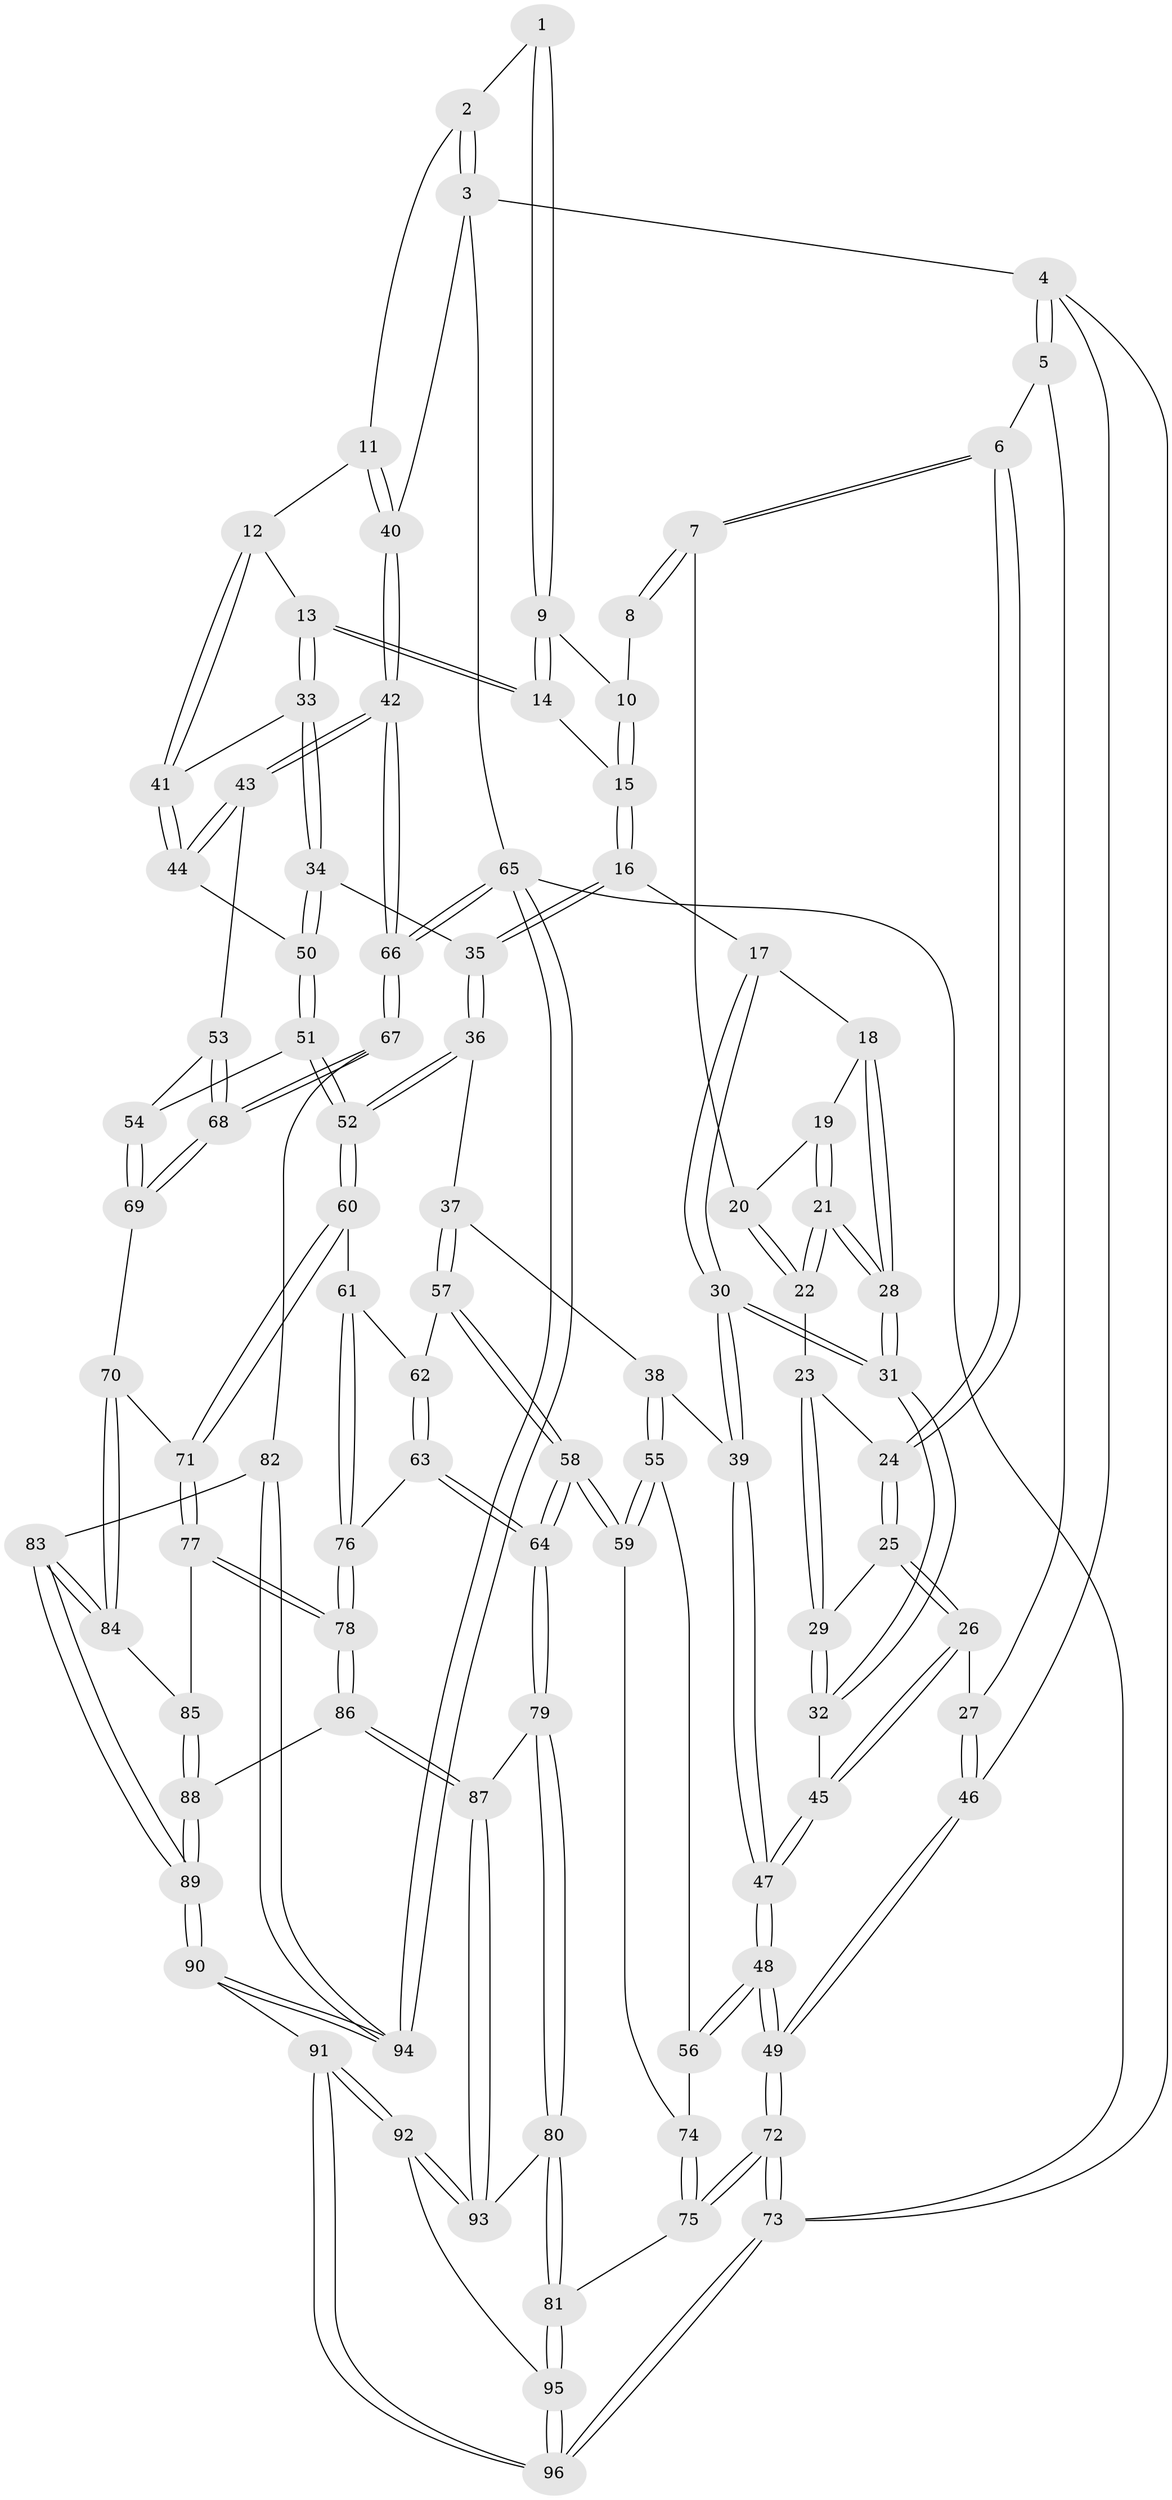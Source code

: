 // Generated by graph-tools (version 1.1) at 2025/38/03/09/25 02:38:24]
// undirected, 96 vertices, 237 edges
graph export_dot {
graph [start="1"]
  node [color=gray90,style=filled];
  1 [pos="+0.7526486641576744+0"];
  2 [pos="+0.7575107696789755+0"];
  3 [pos="+1+0"];
  4 [pos="+0+0"];
  5 [pos="+0.03947083367752542+0"];
  6 [pos="+0.10865937984295901+0"];
  7 [pos="+0.1789732811468026+0"];
  8 [pos="+0.5362768350635486+0"];
  9 [pos="+0.6581161599944012+0.09914776017468048"];
  10 [pos="+0.537327862599886+0"];
  11 [pos="+0.7903012899645316+0.16792267638699568"];
  12 [pos="+0.7741481914625095+0.17520425117215763"];
  13 [pos="+0.679776934579071+0.1663199145669429"];
  14 [pos="+0.6546618211513539+0.13333985612321905"];
  15 [pos="+0.5246209936473192+0.09383126196001088"];
  16 [pos="+0.4752373614569611+0.1336588387849876"];
  17 [pos="+0.42528608788928024+0.12026431689035581"];
  18 [pos="+0.3725225437922553+0.08097823297867024"];
  19 [pos="+0.30782447402944335+0.006820921777350724"];
  20 [pos="+0.2352085443724404+0"];
  21 [pos="+0.28185929455187436+0.22290479899399132"];
  22 [pos="+0.2551345519965856+0.18418972230778516"];
  23 [pos="+0.21116642472904404+0.15052581621383102"];
  24 [pos="+0.12340708607478311+0"];
  25 [pos="+0.13208740450809597+0.24262314325677034"];
  26 [pos="+0.08852235865593498+0.263694322331208"];
  27 [pos="+0.04411607642377437+0.27417507090473864"];
  28 [pos="+0.29041084285035157+0.2556043314311801"];
  29 [pos="+0.17014988731408395+0.24990836396520796"];
  30 [pos="+0.30350873980808435+0.30124359674071133"];
  31 [pos="+0.2928435501471923+0.2905863293993634"];
  32 [pos="+0.2246360442636412+0.27256133911165703"];
  33 [pos="+0.6229058479721475+0.24067366861438153"];
  34 [pos="+0.5332271698904103+0.32069350738335967"];
  35 [pos="+0.5113180918006112+0.3235222474983507"];
  36 [pos="+0.5052525482658247+0.3283709814404726"];
  37 [pos="+0.40115664725345423+0.36744839477913066"];
  38 [pos="+0.36833996605879465+0.3617557977585714"];
  39 [pos="+0.32458046429524834+0.3357558499433279"];
  40 [pos="+1+0.1984833245793533"];
  41 [pos="+0.7560215418626143+0.34180816772791633"];
  42 [pos="+1+0.34960897263388085"];
  43 [pos="+1+0.407162003252007"];
  44 [pos="+0.7561360383488155+0.3431976006957236"];
  45 [pos="+0.14634771168905422+0.36058361882962575"];
  46 [pos="+0+0.4071807170510471"];
  47 [pos="+0.15354198445231654+0.4474554873438427"];
  48 [pos="+0.06102934082248304+0.5540130341972298"];
  49 [pos="+0+0.5904665193606621"];
  50 [pos="+0.6933618176277399+0.40575930384967945"];
  51 [pos="+0.712592307982851+0.521746656052852"];
  52 [pos="+0.5971356869450075+0.5806345571678591"];
  53 [pos="+0.992606899636426+0.4375420993473783"];
  54 [pos="+0.7736434972900801+0.5454377717647223"];
  55 [pos="+0.3065332266679349+0.48445623915119984"];
  56 [pos="+0.09060418477721552+0.562036974388777"];
  57 [pos="+0.4064247643442106+0.3910138603943026"];
  58 [pos="+0.3417215048415294+0.6567518008158264"];
  59 [pos="+0.33104519931157095+0.6500291603180741"];
  60 [pos="+0.566157033994543+0.616362716667591"];
  61 [pos="+0.548945710414674+0.6230679564029015"];
  62 [pos="+0.4338984838123432+0.45991630769781205"];
  63 [pos="+0.3762277063289965+0.6728954200587571"];
  64 [pos="+0.3638254869863716+0.6763377557793356"];
  65 [pos="+1+1"];
  66 [pos="+1+0.8600406380542627"];
  67 [pos="+0.905005668520945+0.7546522009254336"];
  68 [pos="+0.898081678514169+0.7427780078136604"];
  69 [pos="+0.8065910992662444+0.6720525568562425"];
  70 [pos="+0.7077369595699724+0.7224333538262511"];
  71 [pos="+0.6814291246076805+0.7221031274813712"];
  72 [pos="+0+0.7709626001870716"];
  73 [pos="+0+1"];
  74 [pos="+0.20747291447222932+0.6178982644990926"];
  75 [pos="+0.19902514992950704+0.7951314956619422"];
  76 [pos="+0.5138651219758786+0.653536667908929"];
  77 [pos="+0.6725561662027219+0.7411625416107863"];
  78 [pos="+0.543510603150867+0.7828518201473648"];
  79 [pos="+0.34314702521971596+0.7603245025402157"];
  80 [pos="+0.3096415030015306+0.830119874148465"];
  81 [pos="+0.30711062715017107+0.8333745077817217"];
  82 [pos="+0.8593421066384136+0.80997134111823"];
  83 [pos="+0.7632109822155339+0.8339263229261981"];
  84 [pos="+0.7501948327088037+0.8200456388357747"];
  85 [pos="+0.6545403497060712+0.8017430579827446"];
  86 [pos="+0.5475747677816167+0.81836536895369"];
  87 [pos="+0.5330195476175662+0.8415044887002138"];
  88 [pos="+0.6369164622159351+0.8236492390257656"];
  89 [pos="+0.6995711364743602+0.9291846099856126"];
  90 [pos="+0.6784237120734934+1"];
  91 [pos="+0.6132107213591377+1"];
  92 [pos="+0.5231517775983997+0.8870178478669563"];
  93 [pos="+0.5227041276653731+0.8794742708400379"];
  94 [pos="+0.8492040257937046+1"];
  95 [pos="+0.2959324813157733+0.9561668681980644"];
  96 [pos="+0.2390457341603118+1"];
  1 -- 2;
  1 -- 9;
  1 -- 9;
  2 -- 3;
  2 -- 3;
  2 -- 11;
  3 -- 4;
  3 -- 40;
  3 -- 65;
  4 -- 5;
  4 -- 5;
  4 -- 46;
  4 -- 73;
  5 -- 6;
  5 -- 27;
  6 -- 7;
  6 -- 7;
  6 -- 24;
  6 -- 24;
  7 -- 8;
  7 -- 8;
  7 -- 20;
  8 -- 10;
  9 -- 10;
  9 -- 14;
  9 -- 14;
  10 -- 15;
  10 -- 15;
  11 -- 12;
  11 -- 40;
  11 -- 40;
  12 -- 13;
  12 -- 41;
  12 -- 41;
  13 -- 14;
  13 -- 14;
  13 -- 33;
  13 -- 33;
  14 -- 15;
  15 -- 16;
  15 -- 16;
  16 -- 17;
  16 -- 35;
  16 -- 35;
  17 -- 18;
  17 -- 30;
  17 -- 30;
  18 -- 19;
  18 -- 28;
  18 -- 28;
  19 -- 20;
  19 -- 21;
  19 -- 21;
  20 -- 22;
  20 -- 22;
  21 -- 22;
  21 -- 22;
  21 -- 28;
  21 -- 28;
  22 -- 23;
  23 -- 24;
  23 -- 29;
  23 -- 29;
  24 -- 25;
  24 -- 25;
  25 -- 26;
  25 -- 26;
  25 -- 29;
  26 -- 27;
  26 -- 45;
  26 -- 45;
  27 -- 46;
  27 -- 46;
  28 -- 31;
  28 -- 31;
  29 -- 32;
  29 -- 32;
  30 -- 31;
  30 -- 31;
  30 -- 39;
  30 -- 39;
  31 -- 32;
  31 -- 32;
  32 -- 45;
  33 -- 34;
  33 -- 34;
  33 -- 41;
  34 -- 35;
  34 -- 50;
  34 -- 50;
  35 -- 36;
  35 -- 36;
  36 -- 37;
  36 -- 52;
  36 -- 52;
  37 -- 38;
  37 -- 57;
  37 -- 57;
  38 -- 39;
  38 -- 55;
  38 -- 55;
  39 -- 47;
  39 -- 47;
  40 -- 42;
  40 -- 42;
  41 -- 44;
  41 -- 44;
  42 -- 43;
  42 -- 43;
  42 -- 66;
  42 -- 66;
  43 -- 44;
  43 -- 44;
  43 -- 53;
  44 -- 50;
  45 -- 47;
  45 -- 47;
  46 -- 49;
  46 -- 49;
  47 -- 48;
  47 -- 48;
  48 -- 49;
  48 -- 49;
  48 -- 56;
  48 -- 56;
  49 -- 72;
  49 -- 72;
  50 -- 51;
  50 -- 51;
  51 -- 52;
  51 -- 52;
  51 -- 54;
  52 -- 60;
  52 -- 60;
  53 -- 54;
  53 -- 68;
  53 -- 68;
  54 -- 69;
  54 -- 69;
  55 -- 56;
  55 -- 59;
  55 -- 59;
  56 -- 74;
  57 -- 58;
  57 -- 58;
  57 -- 62;
  58 -- 59;
  58 -- 59;
  58 -- 64;
  58 -- 64;
  59 -- 74;
  60 -- 61;
  60 -- 71;
  60 -- 71;
  61 -- 62;
  61 -- 76;
  61 -- 76;
  62 -- 63;
  62 -- 63;
  63 -- 64;
  63 -- 64;
  63 -- 76;
  64 -- 79;
  64 -- 79;
  65 -- 66;
  65 -- 66;
  65 -- 94;
  65 -- 94;
  65 -- 73;
  66 -- 67;
  66 -- 67;
  67 -- 68;
  67 -- 68;
  67 -- 82;
  68 -- 69;
  68 -- 69;
  69 -- 70;
  70 -- 71;
  70 -- 84;
  70 -- 84;
  71 -- 77;
  71 -- 77;
  72 -- 73;
  72 -- 73;
  72 -- 75;
  72 -- 75;
  73 -- 96;
  73 -- 96;
  74 -- 75;
  74 -- 75;
  75 -- 81;
  76 -- 78;
  76 -- 78;
  77 -- 78;
  77 -- 78;
  77 -- 85;
  78 -- 86;
  78 -- 86;
  79 -- 80;
  79 -- 80;
  79 -- 87;
  80 -- 81;
  80 -- 81;
  80 -- 93;
  81 -- 95;
  81 -- 95;
  82 -- 83;
  82 -- 94;
  82 -- 94;
  83 -- 84;
  83 -- 84;
  83 -- 89;
  83 -- 89;
  84 -- 85;
  85 -- 88;
  85 -- 88;
  86 -- 87;
  86 -- 87;
  86 -- 88;
  87 -- 93;
  87 -- 93;
  88 -- 89;
  88 -- 89;
  89 -- 90;
  89 -- 90;
  90 -- 91;
  90 -- 94;
  90 -- 94;
  91 -- 92;
  91 -- 92;
  91 -- 96;
  91 -- 96;
  92 -- 93;
  92 -- 93;
  92 -- 95;
  95 -- 96;
  95 -- 96;
}

